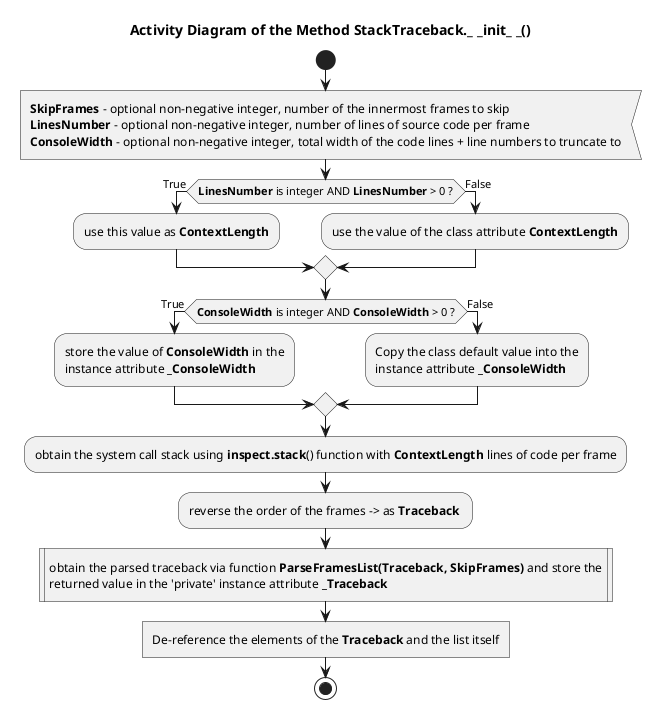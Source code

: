 @startuml traceback_stacktraceback_init

title Activity Diagram of the Method StackTraceback._ _init_ _()

start

:<b>SkipFrames</b> - optional non-negative integer, number of the innermost frames to skip
<b>LinesNumber</b> - optional non-negative integer, number of lines of source code per frame
<b>ConsoleWidth</b> - optional non-negative integer, total width of the code lines + line numbers to truncate to<

if (<b>LinesNumber</b> is integer AND <b>LinesNumber</b> > 0 ?) then (True)
    :use this value as <b>ContextLength</b>;
else (False)
    :use the value of the class attribute <b>ContextLength</b>;
endif

if (<b>ConsoleWidth</b> is integer AND <b>ConsoleWidth</b> > 0 ?) then (True)
    :store the value of <b>ConsoleWidth</b> in the\ninstance attribute <b>_ConsoleWidth</b>;
else (False)
    :Copy the class default value into the\ninstance attribute <b>_ConsoleWidth</b>;
endif

:obtain the system call stack using <b>inspect.stack</b>() function with <b>ContextLength</b> lines of code per frame;

:reverse the order of the frames -> as <b>Traceback</b> ;

:obtain the parsed traceback via function <b>ParseFramesList(Traceback, SkipFrames)</b> and store the\nreturned value in the 'private' instance attribute <b>_Traceback</b>|

:De-reference the elements of the <b>Traceback</b> and the list itself]

stop

@enduml